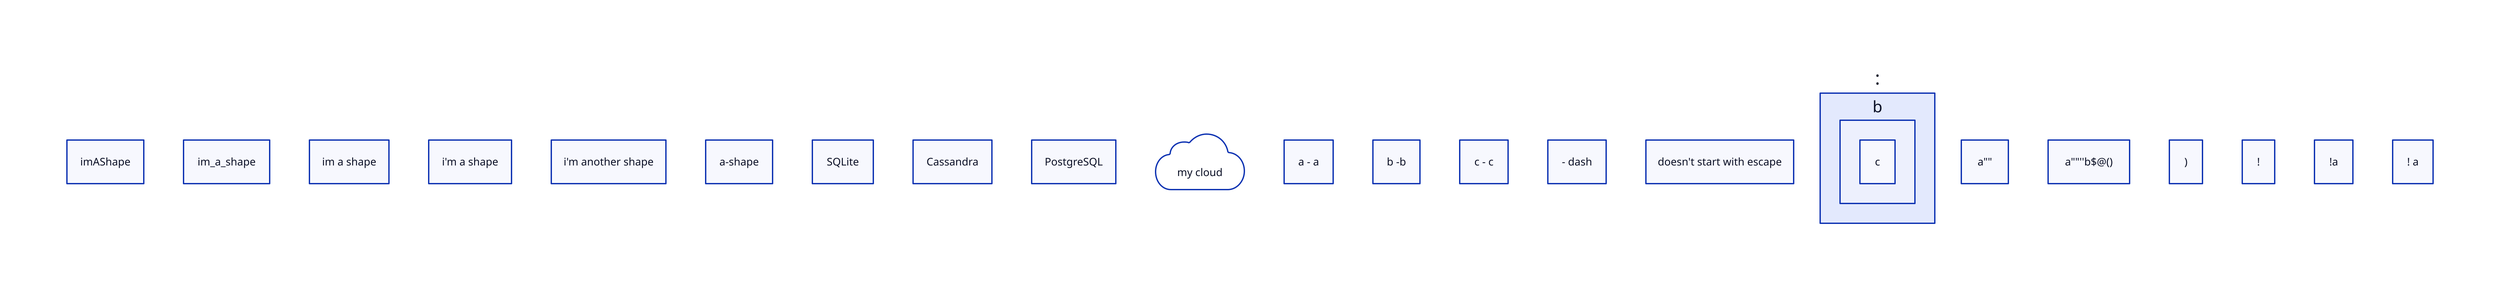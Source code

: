 imAShape
im_a_shape
im a shape
i'm a shape

i'm \
another \
shape

# notice that one-hyphen is not a connection
# whereas, `a--shape` would be a connection
a-shape
SQLite; Cassandra
pg: PostgreSQL
Cloud: my cloud
Cloud.shape: cloud
a - a
b -\
b
c - \
c
- dash
\
doesn't start with escape

a
a.b
a.b.c
a     .    b    .   c
a {}
a.b {}
a""
a\
\
""\
''\
b$@()


)
!
!a
! a
a : :